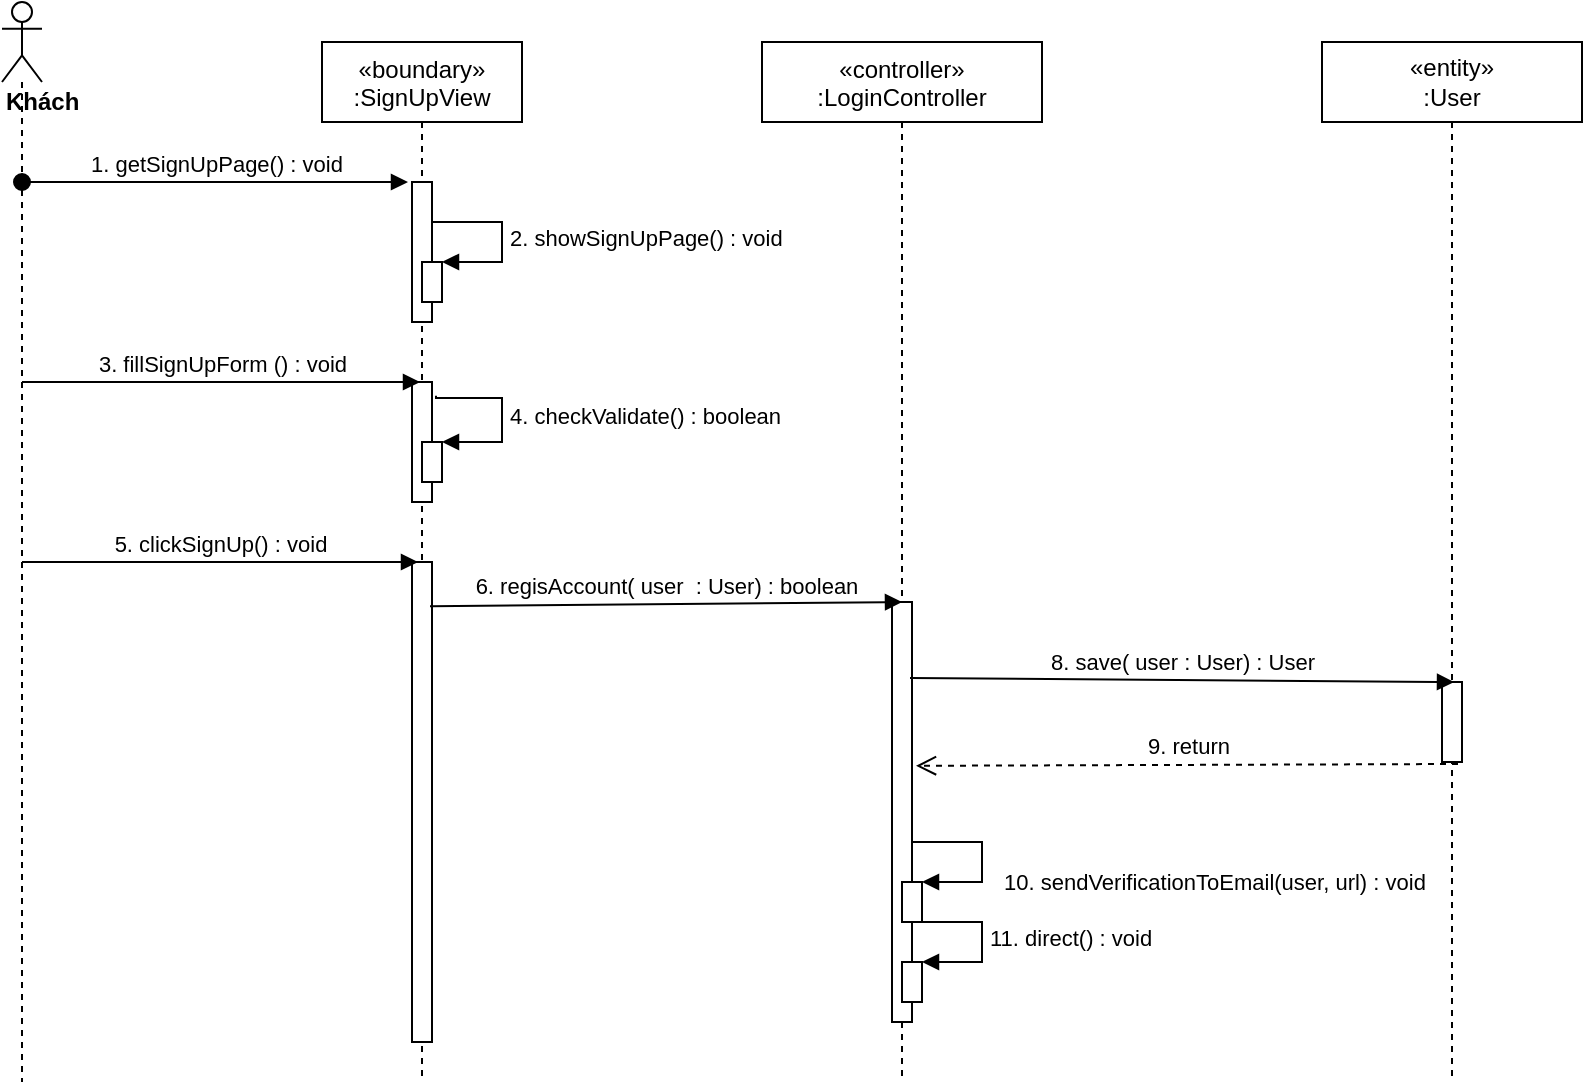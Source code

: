 <mxfile version="14.7.0" type="device"><diagram id="kgpKYQtTHZ0yAKxKKP6v" name="Page-1"><mxGraphModel dx="1108" dy="482" grid="1" gridSize="10" guides="1" tooltips="1" connect="1" arrows="1" fold="1" page="1" pageScale="1" pageWidth="850" pageHeight="1100" math="0" shadow="0"><root><mxCell id="0"/><mxCell id="1" parent="0"/><mxCell id="w3L3HHCOdYrH_aVEu7_M-1" value="«boundary»&#10;:SignUpView" style="shape=umlLifeline;perimeter=lifelinePerimeter;container=1;collapsible=0;recursiveResize=0;rounded=0;shadow=0;strokeWidth=1;" parent="1" vertex="1"><mxGeometry x="240" y="80" width="100" height="520" as="geometry"/></mxCell><mxCell id="w3L3HHCOdYrH_aVEu7_M-2" value="" style="points=[];perimeter=orthogonalPerimeter;rounded=0;shadow=0;strokeWidth=1;" parent="w3L3HHCOdYrH_aVEu7_M-1" vertex="1"><mxGeometry x="45" y="70" width="10" height="70" as="geometry"/></mxCell><mxCell id="w3L3HHCOdYrH_aVEu7_M-3" value="" style="points=[];perimeter=orthogonalPerimeter;rounded=0;shadow=0;strokeWidth=1;" parent="w3L3HHCOdYrH_aVEu7_M-1" vertex="1"><mxGeometry x="45" y="170" width="10" height="60" as="geometry"/></mxCell><mxCell id="w3L3HHCOdYrH_aVEu7_M-4" value="" style="html=1;points=[];perimeter=orthogonalPerimeter;" parent="w3L3HHCOdYrH_aVEu7_M-1" vertex="1"><mxGeometry x="50" y="110" width="10" height="20" as="geometry"/></mxCell><mxCell id="w3L3HHCOdYrH_aVEu7_M-5" value="2. showSignUpPage() : void" style="edgeStyle=orthogonalEdgeStyle;html=1;align=left;spacingLeft=2;endArrow=block;rounded=0;entryX=1;entryY=0;" parent="w3L3HHCOdYrH_aVEu7_M-1" source="w3L3HHCOdYrH_aVEu7_M-2" target="w3L3HHCOdYrH_aVEu7_M-4" edge="1"><mxGeometry relative="1" as="geometry"><mxPoint x="70" y="70" as="sourcePoint"/><Array as="points"><mxPoint x="90" y="90"/><mxPoint x="90" y="110"/></Array></mxGeometry></mxCell><mxCell id="w3L3HHCOdYrH_aVEu7_M-6" value="" style="html=1;points=[];perimeter=orthogonalPerimeter;" parent="w3L3HHCOdYrH_aVEu7_M-1" vertex="1"><mxGeometry x="50" y="200" width="10" height="20" as="geometry"/></mxCell><mxCell id="w3L3HHCOdYrH_aVEu7_M-7" value="4. checkValidate() : boolean" style="edgeStyle=orthogonalEdgeStyle;html=1;align=left;spacingLeft=2;endArrow=block;rounded=0;exitX=1.2;exitY=0.114;exitDx=0;exitDy=0;exitPerimeter=0;" parent="w3L3HHCOdYrH_aVEu7_M-1" source="w3L3HHCOdYrH_aVEu7_M-3" target="w3L3HHCOdYrH_aVEu7_M-6" edge="1"><mxGeometry relative="1" as="geometry"><mxPoint x="180" y="110" as="sourcePoint"/><Array as="points"><mxPoint x="57" y="178"/><mxPoint x="90" y="178"/><mxPoint x="90" y="200"/></Array><mxPoint x="120" y="240" as="targetPoint"/></mxGeometry></mxCell><mxCell id="w3L3HHCOdYrH_aVEu7_M-8" value="" style="html=1;points=[];perimeter=orthogonalPerimeter;" parent="w3L3HHCOdYrH_aVEu7_M-1" vertex="1"><mxGeometry x="45" y="260" width="10" height="240" as="geometry"/></mxCell><mxCell id="w3L3HHCOdYrH_aVEu7_M-9" value="«controller»&#10;:LoginController" style="shape=umlLifeline;perimeter=lifelinePerimeter;container=1;collapsible=0;recursiveResize=0;rounded=0;shadow=0;strokeWidth=1;" parent="1" vertex="1"><mxGeometry x="460" y="80" width="140" height="520" as="geometry"/></mxCell><mxCell id="w3L3HHCOdYrH_aVEu7_M-10" value="" style="points=[];perimeter=orthogonalPerimeter;rounded=0;shadow=0;strokeWidth=1;" parent="w3L3HHCOdYrH_aVEu7_M-9" vertex="1"><mxGeometry x="65" y="280" width="10" height="210" as="geometry"/></mxCell><mxCell id="w3L3HHCOdYrH_aVEu7_M-24" value="" style="html=1;points=[];perimeter=orthogonalPerimeter;" parent="w3L3HHCOdYrH_aVEu7_M-9" vertex="1"><mxGeometry x="70" y="460" width="10" height="20" as="geometry"/></mxCell><mxCell id="w3L3HHCOdYrH_aVEu7_M-25" value="11. direct() : void" style="edgeStyle=orthogonalEdgeStyle;html=1;align=left;spacingLeft=2;endArrow=block;rounded=0;entryX=1;entryY=0;" parent="w3L3HHCOdYrH_aVEu7_M-9" source="w3L3HHCOdYrH_aVEu7_M-10" target="w3L3HHCOdYrH_aVEu7_M-24" edge="1"><mxGeometry relative="1" as="geometry"><mxPoint x="80" y="390" as="sourcePoint"/><Array as="points"><mxPoint x="110" y="440"/><mxPoint x="110" y="460"/></Array></mxGeometry></mxCell><mxCell id="w3L3HHCOdYrH_aVEu7_M-11" value="&lt;div&gt;&lt;b&gt;Khách&lt;/b&gt;&lt;/div&gt;" style="shape=umlLifeline;participant=umlActor;perimeter=lifelinePerimeter;whiteSpace=wrap;html=1;container=1;collapsible=0;recursiveResize=0;verticalAlign=top;spacingTop=36;outlineConnect=0;align=left;" parent="1" vertex="1"><mxGeometry x="80" y="60" width="20" height="540" as="geometry"/></mxCell><mxCell id="w3L3HHCOdYrH_aVEu7_M-14" value="1. getSignUpPage() : void" style="html=1;verticalAlign=bottom;startArrow=oval;startFill=1;endArrow=block;startSize=8;entryX=-0.2;entryY=0;entryDx=0;entryDy=0;entryPerimeter=0;" parent="1" source="w3L3HHCOdYrH_aVEu7_M-11" target="w3L3HHCOdYrH_aVEu7_M-2" edge="1"><mxGeometry width="60" relative="1" as="geometry"><mxPoint x="390" y="220" as="sourcePoint"/><mxPoint x="450" y="220" as="targetPoint"/></mxGeometry></mxCell><mxCell id="w3L3HHCOdYrH_aVEu7_M-15" value="3. fillSignUpForm () : void" style="html=1;verticalAlign=bottom;endArrow=block;entryX=0.4;entryY=0;entryDx=0;entryDy=0;entryPerimeter=0;" parent="1" source="w3L3HHCOdYrH_aVEu7_M-11" target="w3L3HHCOdYrH_aVEu7_M-3" edge="1"><mxGeometry width="80" relative="1" as="geometry"><mxPoint x="380" y="220" as="sourcePoint"/><mxPoint x="460" y="220" as="targetPoint"/></mxGeometry></mxCell><mxCell id="w3L3HHCOdYrH_aVEu7_M-16" value="5. clickSignUp() : void" style="html=1;verticalAlign=bottom;endArrow=block;entryX=0.3;entryY=0;entryDx=0;entryDy=0;entryPerimeter=0;" parent="1" source="w3L3HHCOdYrH_aVEu7_M-11" target="w3L3HHCOdYrH_aVEu7_M-8" edge="1"><mxGeometry width="80" relative="1" as="geometry"><mxPoint x="380" y="320" as="sourcePoint"/><mxPoint x="278" y="344" as="targetPoint"/></mxGeometry></mxCell><mxCell id="w3L3HHCOdYrH_aVEu7_M-17" value="6. regisAccount( user&amp;nbsp; : User) : boolean" style="html=1;verticalAlign=bottom;endArrow=block;entryX=0.5;entryY=0;entryDx=0;entryDy=0;entryPerimeter=0;exitX=0.9;exitY=0.092;exitDx=0;exitDy=0;exitPerimeter=0;" parent="1" source="w3L3HHCOdYrH_aVEu7_M-8" target="w3L3HHCOdYrH_aVEu7_M-10" edge="1"><mxGeometry width="80" relative="1" as="geometry"><mxPoint x="310" y="360" as="sourcePoint"/><mxPoint x="460" y="320" as="targetPoint"/></mxGeometry></mxCell><mxCell id="w3L3HHCOdYrH_aVEu7_M-18" value="&lt;span&gt;«entity»&lt;br&gt;&lt;/span&gt;:User" style="shape=umlLifeline;perimeter=lifelinePerimeter;whiteSpace=wrap;html=1;container=1;collapsible=0;recursiveResize=0;outlineConnect=0;" parent="1" vertex="1"><mxGeometry x="740" y="80" width="130" height="520" as="geometry"/></mxCell><mxCell id="w3L3HHCOdYrH_aVEu7_M-19" value="" style="points=[];perimeter=orthogonalPerimeter;rounded=0;shadow=0;strokeWidth=1;" parent="w3L3HHCOdYrH_aVEu7_M-18" vertex="1"><mxGeometry x="60" y="320" width="10" height="40" as="geometry"/></mxCell><mxCell id="w3L3HHCOdYrH_aVEu7_M-28" value="8. save( user : User) : User" style="html=1;verticalAlign=bottom;endArrow=block;entryX=0.6;entryY=0;entryDx=0;entryDy=0;entryPerimeter=0;exitX=0.9;exitY=0.181;exitDx=0;exitDy=0;exitPerimeter=0;" parent="1" source="w3L3HHCOdYrH_aVEu7_M-10" target="w3L3HHCOdYrH_aVEu7_M-19" edge="1"><mxGeometry width="80" relative="1" as="geometry"><mxPoint x="756" y="398.96" as="sourcePoint"/><mxPoint x="830" y="420" as="targetPoint"/></mxGeometry></mxCell><mxCell id="w3L3HHCOdYrH_aVEu7_M-29" value="9. return" style="html=1;verticalAlign=bottom;endArrow=open;dashed=1;endSize=8;exitX=0.8;exitY=1.025;exitDx=0;exitDy=0;exitPerimeter=0;entryX=1.2;entryY=0.39;entryDx=0;entryDy=0;entryPerimeter=0;" parent="1" source="w3L3HHCOdYrH_aVEu7_M-19" target="w3L3HHCOdYrH_aVEu7_M-10" edge="1"><mxGeometry relative="1" as="geometry"><mxPoint x="830" y="420" as="sourcePoint"/><mxPoint x="757" y="440" as="targetPoint"/></mxGeometry></mxCell><mxCell id="w3L3HHCOdYrH_aVEu7_M-26" value="" style="html=1;points=[];perimeter=orthogonalPerimeter;" parent="1" vertex="1"><mxGeometry x="530" y="500" width="10" height="20" as="geometry"/></mxCell><mxCell id="w3L3HHCOdYrH_aVEu7_M-27" value="10. sendVerificationToEmail(user, url) : void" style="edgeStyle=orthogonalEdgeStyle;html=1;align=left;spacingLeft=2;endArrow=block;rounded=0;entryX=1;entryY=0;" parent="1" target="w3L3HHCOdYrH_aVEu7_M-26" edge="1"><mxGeometry x="0.368" y="-10" relative="1" as="geometry"><mxPoint x="535" y="480" as="sourcePoint"/><Array as="points"><mxPoint x="535" y="480"/><mxPoint x="570" y="480"/><mxPoint x="570" y="500"/></Array><mxPoint x="10" y="10" as="offset"/></mxGeometry></mxCell></root></mxGraphModel></diagram></mxfile>